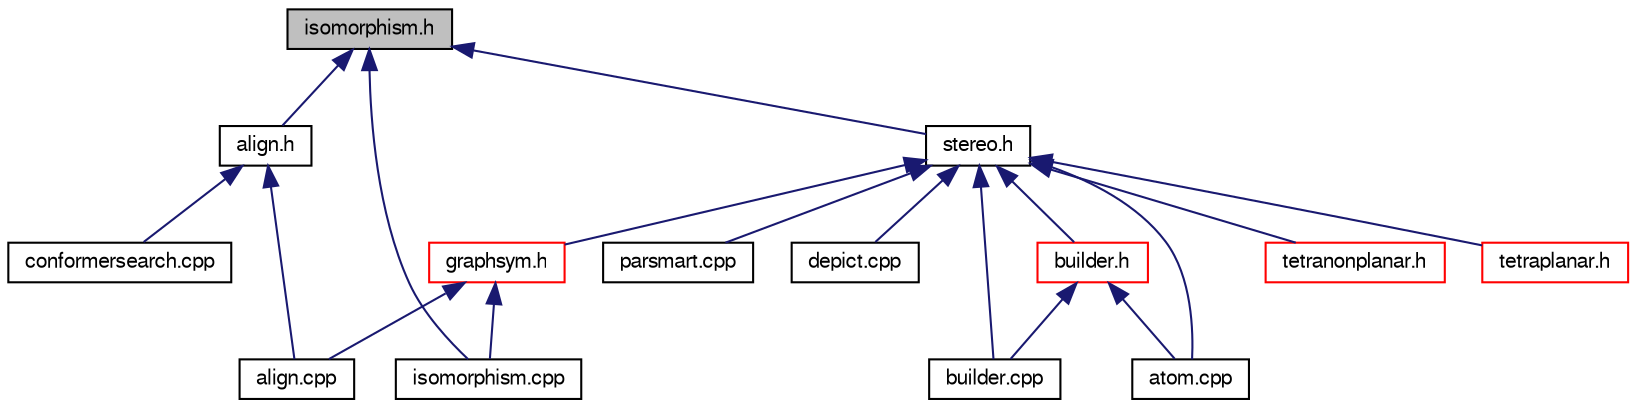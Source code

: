 digraph G
{
  edge [fontname="FreeSans",fontsize="10",labelfontname="FreeSans",labelfontsize="10"];
  node [fontname="FreeSans",fontsize="10",shape=record];
  Node1 [label="isomorphism.h",height=0.2,width=0.4,color="black", fillcolor="grey75", style="filled" fontcolor="black"];
  Node1 -> Node2 [dir=back,color="midnightblue",fontsize="10",style="solid",fontname="FreeSans"];
  Node2 [label="align.h",height=0.2,width=0.4,color="black", fillcolor="white", style="filled",URL="$align_8h.shtml"];
  Node2 -> Node3 [dir=back,color="midnightblue",fontsize="10",style="solid",fontname="FreeSans"];
  Node3 [label="conformersearch.cpp",height=0.2,width=0.4,color="black", fillcolor="white", style="filled",URL="$conformersearch_8cpp.shtml"];
  Node2 -> Node4 [dir=back,color="midnightblue",fontsize="10",style="solid",fontname="FreeSans"];
  Node4 [label="align.cpp",height=0.2,width=0.4,color="black", fillcolor="white", style="filled",URL="$align_8cpp.shtml",tooltip="Handle 3D coordinates."];
  Node1 -> Node5 [dir=back,color="midnightblue",fontsize="10",style="solid",fontname="FreeSans"];
  Node5 [label="stereo.h",height=0.2,width=0.4,color="black", fillcolor="white", style="filled",URL="$stereo_8h.shtml"];
  Node5 -> Node6 [dir=back,color="midnightblue",fontsize="10",style="solid",fontname="FreeSans"];
  Node6 [label="builder.h",height=0.2,width=0.4,color="red", fillcolor="white", style="filled",URL="$builder_8h.shtml",tooltip="Class to build 3D structures."];
  Node6 -> Node7 [dir=back,color="midnightblue",fontsize="10",style="solid",fontname="FreeSans"];
  Node7 [label="atom.cpp",height=0.2,width=0.4,color="black", fillcolor="white", style="filled",URL="$atom_8cpp.shtml",tooltip="Handle OBAtom class."];
  Node6 -> Node8 [dir=back,color="midnightblue",fontsize="10",style="solid",fontname="FreeSans"];
  Node8 [label="builder.cpp",height=0.2,width=0.4,color="black", fillcolor="white", style="filled",URL="$builder_8cpp.shtml",tooltip="Handle OBBuilder class."];
  Node5 -> Node9 [dir=back,color="midnightblue",fontsize="10",style="solid",fontname="FreeSans"];
  Node9 [label="graphsym.h",height=0.2,width=0.4,color="red", fillcolor="white", style="filled",URL="$graphsym_8h.shtml",tooltip="XXXX."];
  Node9 -> Node10 [dir=back,color="midnightblue",fontsize="10",style="solid",fontname="FreeSans"];
  Node10 [label="isomorphism.cpp",height=0.2,width=0.4,color="black", fillcolor="white", style="filled",URL="$isomorphism_8cpp.shtml"];
  Node9 -> Node4 [dir=back,color="midnightblue",fontsize="10",style="solid",fontname="FreeSans"];
  Node5 -> Node11 [dir=back,color="midnightblue",fontsize="10",style="solid",fontname="FreeSans"];
  Node11 [label="tetranonplanar.h",height=0.2,width=0.4,color="red", fillcolor="white", style="filled",URL="$tetranonplanar_8h.shtml"];
  Node5 -> Node12 [dir=back,color="midnightblue",fontsize="10",style="solid",fontname="FreeSans"];
  Node12 [label="tetraplanar.h",height=0.2,width=0.4,color="red", fillcolor="white", style="filled",URL="$tetraplanar_8h.shtml"];
  Node5 -> Node7 [dir=back,color="midnightblue",fontsize="10",style="solid",fontname="FreeSans"];
  Node5 -> Node8 [dir=back,color="midnightblue",fontsize="10",style="solid",fontname="FreeSans"];
  Node5 -> Node13 [dir=back,color="midnightblue",fontsize="10",style="solid",fontname="FreeSans"];
  Node13 [label="parsmart.cpp",height=0.2,width=0.4,color="black", fillcolor="white", style="filled",URL="$parsmart_8cpp.shtml",tooltip="Implementation of Daylight SMARTS parser."];
  Node5 -> Node14 [dir=back,color="midnightblue",fontsize="10",style="solid",fontname="FreeSans"];
  Node14 [label="depict.cpp",height=0.2,width=0.4,color="black", fillcolor="white", style="filled",URL="$depict_8cpp.shtml"];
  Node1 -> Node10 [dir=back,color="midnightblue",fontsize="10",style="solid",fontname="FreeSans"];
}
